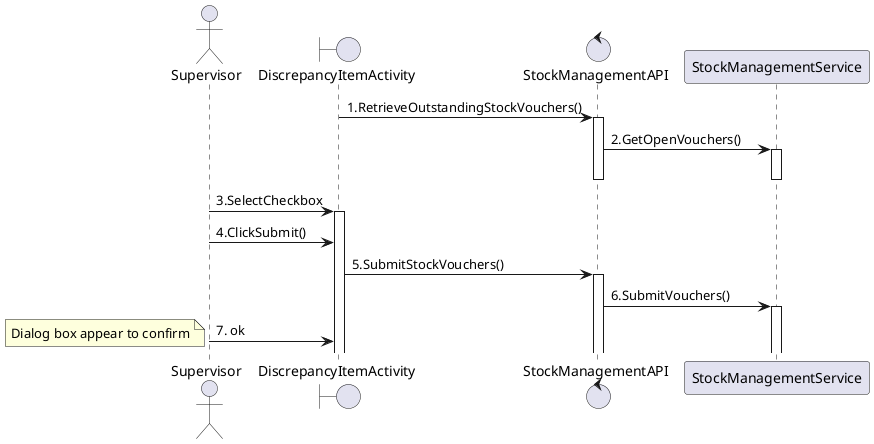 @startuml
actor Supervisor
boundary DiscrepancyItemActivity
control StockManagementAPI
Participant StockManagementService

DiscrepancyItemActivity->StockManagementAPI: 1.RetrieveOutstandingStockVouchers()
activate StockManagementAPI
StockManagementAPI->StockManagementService: 2.GetOpenVouchers()
activate StockManagementService
deactivate StockManagementService
deactivate StockManagementAPI
Supervisor->DiscrepancyItemActivity: 3.SelectCheckbox
activate DiscrepancyItemActivity
Supervisor->DiscrepancyItemActivity: 4.ClickSubmit()
DiscrepancyItemActivity->StockManagementAPI: 5.SubmitStockVouchers()
activate StockManagementAPI
StockManagementAPI->StockManagementService: 6.SubmitVouchers()
activate StockManagementService
Supervisor->DiscrepancyItemActivity: 7. ok
note left:Dialog box appear to confirm
@enduml
